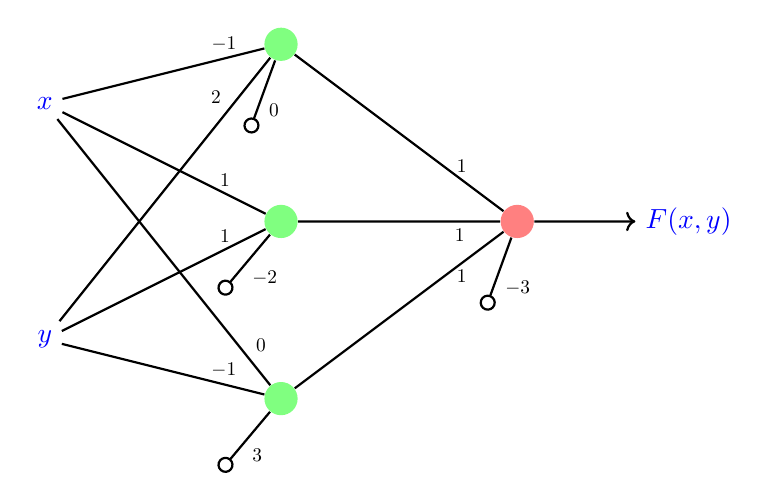  % Figure after Kjell Magne Fauske
% http://www.texample.net/tikz/examples/neural-network/
\begin{tikzpicture}[scale=1.5]
   \def\layersep{2cm}
    \tikzstyle{every pin edge}=[thick]
    \tikzstyle{neuron}=[circle,fill=black!25,minimum size=12pt,inner sep=0pt]
    \tikzstyle{entree}=[];
    \tikzstyle{input neuron}=[neuron, fill=green!50];
    \tikzstyle{output neuron}=[neuron, fill=red!50];
    \tikzstyle{hidden neuron}=[neuron, fill=blue!50];
    \tikzstyle{annot} = [text width=4em, text centered]

% Entree
\node[entree,blue] (E-1) at (-\layersep,-0.5) {$x$};
\node[entree,blue] (E-2) at (-\layersep,-2.5) {$y$};

% Premiere couche
\node[input neuron] (I-1) at (0,0) {};
\node[input neuron] (I-2) at (0,-1.5) {};
\node[input neuron] (I-3) at (0,-3) {};

\node[below right=0.8ex,scale=0.7] at (I-1) {};
\node[below right=0.8ex,scale=0.7] at (I-2) {};
\node[below right=0.8ex,scale=0.7] at (I-2) {};

% \node[above right=0.8ex,blue] at (I-1) {$s_1$};
% \node[above right=0.8ex,blue] at (I-2) {$s_2$};
% \node[above right=0.8ex,blue] at (I-3) {$s_3$};

%Seconde couche et sortie
\node[output neuron] (O) at (\layersep,-1.5 cm) {};
\node[below right=0.8ex,scale=0.7] at (O) {};

% Arrete et poids
 \path[thick] (E-1) edge node[pos=0.8,above,scale=0.7]{$-1$} (I-1) ;
 \path[thick] (E-2) edge node[pos=0.8,above left,scale=0.7]{$2$} (I-1);
\draw[-o,thick] (I-1) to node[midway,below right,scale=0.7]{$0$} ++ (-110:0.8);

 \path[thick] (E-1) edge node[pos=0.8,above,scale=0.7]{$1$} (I-2);
 \path[thick] (E-2) edge node[pos=0.8,above,scale=0.7]{$1$} (I-2);
 \draw[-o,thick] (I-2) to node[midway,below right,scale=0.7]{$-2$} ++ (-130:0.8);

 \path[thick] (E-1) edge node[pos=0.9,above right,scale=0.7]{$0$} (I-3);
 \path[thick] (E-2) edge node[pos=0.8,above,scale=0.7]{$-1$} (I-3);
 \draw[-o,thick] (I-3) to node[midway,below right,scale=0.7]{$3$} ++ (-130:0.8);

 \path[thick] (I-1) edge node[pos=0.8,above,scale=0.7]{$1$} (O);
 \path[thick] (I-2) edge node[pos=0.8,below,scale=0.7]{$1$}(O);
 \path[thick] (I-3) edge node[pos=0.8,below,scale=0.7]{$1$}(O);
 \draw[-o,thick] (O) to node[midway,below right,scale=0.7]{$-3$} ++ (-110:0.8) ;

% Sortie
 \draw[->,thick] (O)-- ++(1,0) node[right,blue]{$F(x,y)$};

\end{tikzpicture}  